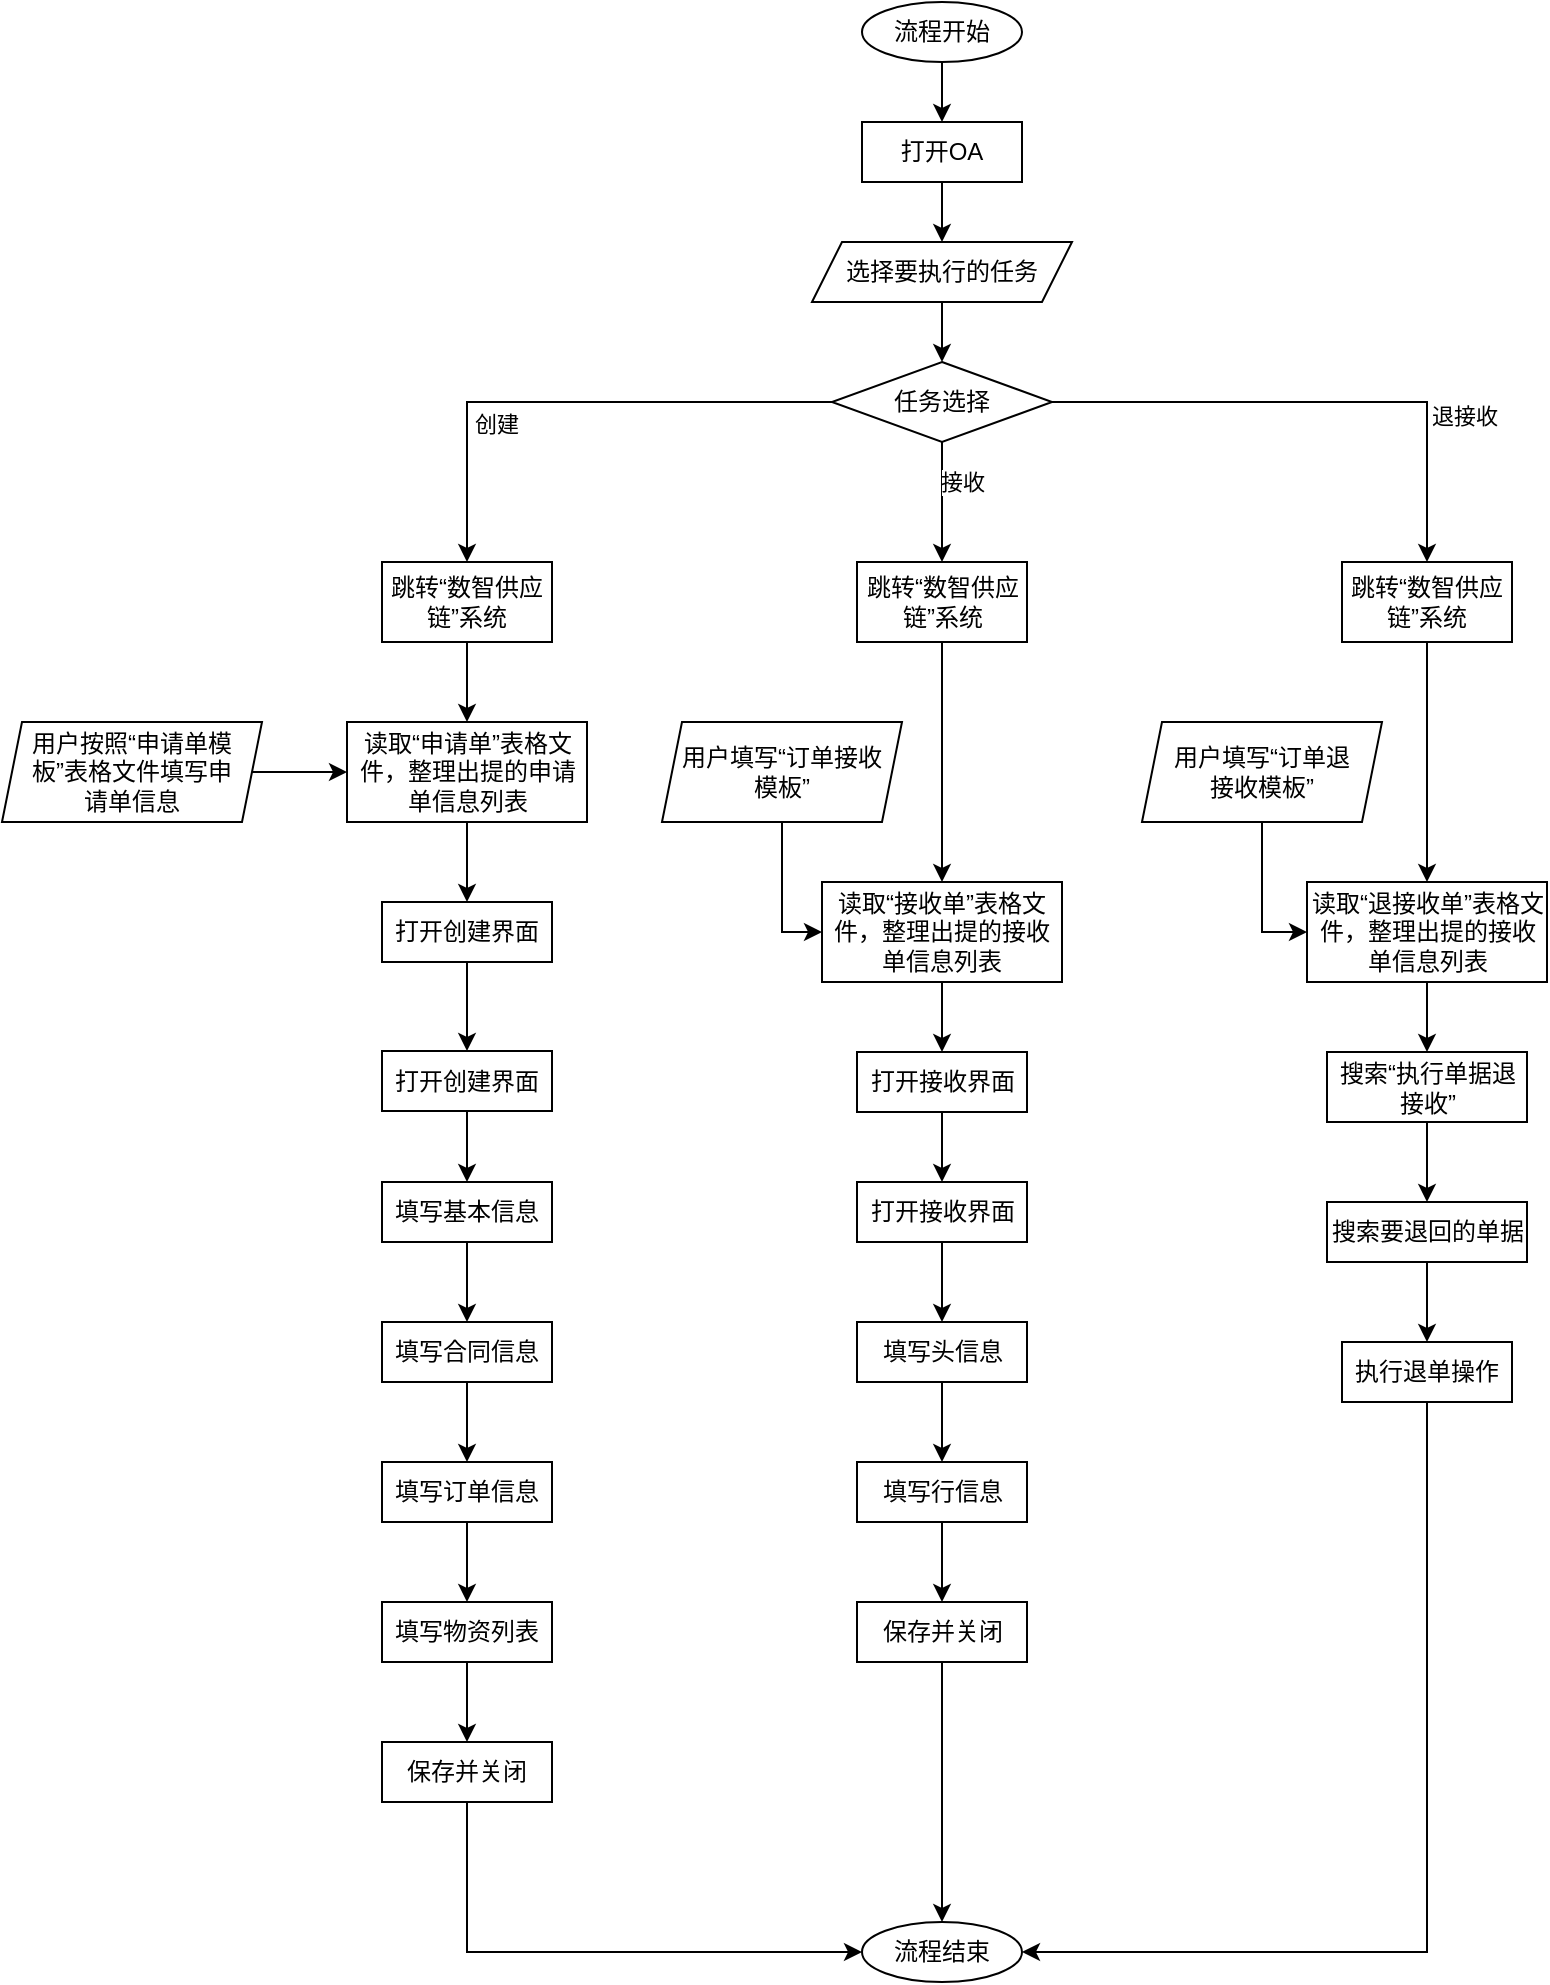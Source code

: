 <mxfile version="27.0.3">
  <diagram id="C5RBs43oDa-KdzZeNtuy" name="Page-1">
    <mxGraphModel dx="1705" dy="882" grid="1" gridSize="10" guides="1" tooltips="1" connect="1" arrows="1" fold="1" page="1" pageScale="1" pageWidth="827" pageHeight="1169" math="0" shadow="0">
      <root>
        <mxCell id="WIyWlLk6GJQsqaUBKTNV-0" />
        <mxCell id="WIyWlLk6GJQsqaUBKTNV-1" parent="WIyWlLk6GJQsqaUBKTNV-0" />
        <mxCell id="DVGuRSDHm46C6rylTjXm-2" style="edgeStyle=orthogonalEdgeStyle;rounded=0;orthogonalLoop=1;jettySize=auto;html=1;exitX=0.5;exitY=1;exitDx=0;exitDy=0;entryX=0.5;entryY=0;entryDx=0;entryDy=0;" edge="1" parent="WIyWlLk6GJQsqaUBKTNV-1" source="DVGuRSDHm46C6rylTjXm-0" target="DVGuRSDHm46C6rylTjXm-1">
          <mxGeometry relative="1" as="geometry" />
        </mxCell>
        <mxCell id="DVGuRSDHm46C6rylTjXm-0" value="流程开始" style="ellipse;whiteSpace=wrap;html=1;" vertex="1" parent="WIyWlLk6GJQsqaUBKTNV-1">
          <mxGeometry x="180" y="30" width="80" height="30" as="geometry" />
        </mxCell>
        <mxCell id="DVGuRSDHm46C6rylTjXm-8" style="edgeStyle=orthogonalEdgeStyle;rounded=0;orthogonalLoop=1;jettySize=auto;html=1;exitX=0.5;exitY=1;exitDx=0;exitDy=0;entryX=0.5;entryY=0;entryDx=0;entryDy=0;" edge="1" parent="WIyWlLk6GJQsqaUBKTNV-1" source="DVGuRSDHm46C6rylTjXm-1" target="DVGuRSDHm46C6rylTjXm-3">
          <mxGeometry relative="1" as="geometry" />
        </mxCell>
        <mxCell id="DVGuRSDHm46C6rylTjXm-1" value="打开OA" style="rounded=0;whiteSpace=wrap;html=1;" vertex="1" parent="WIyWlLk6GJQsqaUBKTNV-1">
          <mxGeometry x="180" y="90" width="80" height="30" as="geometry" />
        </mxCell>
        <mxCell id="DVGuRSDHm46C6rylTjXm-7" style="edgeStyle=orthogonalEdgeStyle;rounded=0;orthogonalLoop=1;jettySize=auto;html=1;exitX=0.5;exitY=1;exitDx=0;exitDy=0;entryX=0.5;entryY=0;entryDx=0;entryDy=0;" edge="1" parent="WIyWlLk6GJQsqaUBKTNV-1" source="DVGuRSDHm46C6rylTjXm-3" target="DVGuRSDHm46C6rylTjXm-6">
          <mxGeometry relative="1" as="geometry" />
        </mxCell>
        <mxCell id="DVGuRSDHm46C6rylTjXm-3" value="选择要执行的任务" style="shape=parallelogram;perimeter=parallelogramPerimeter;whiteSpace=wrap;html=1;fixedSize=1;size=15;" vertex="1" parent="WIyWlLk6GJQsqaUBKTNV-1">
          <mxGeometry x="155" y="150" width="130" height="30" as="geometry" />
        </mxCell>
        <mxCell id="DVGuRSDHm46C6rylTjXm-10" style="edgeStyle=orthogonalEdgeStyle;rounded=0;orthogonalLoop=1;jettySize=auto;html=1;exitX=0;exitY=0.5;exitDx=0;exitDy=0;entryX=0.5;entryY=0;entryDx=0;entryDy=0;" edge="1" parent="WIyWlLk6GJQsqaUBKTNV-1" source="DVGuRSDHm46C6rylTjXm-6" target="DVGuRSDHm46C6rylTjXm-9">
          <mxGeometry relative="1" as="geometry" />
        </mxCell>
        <mxCell id="DVGuRSDHm46C6rylTjXm-16" value="创建" style="edgeLabel;html=1;align=center;verticalAlign=middle;resizable=0;points=[];" vertex="1" connectable="0" parent="DVGuRSDHm46C6rylTjXm-10">
          <mxGeometry x="0.322" y="3" relative="1" as="geometry">
            <mxPoint x="5" y="8" as="offset" />
          </mxGeometry>
        </mxCell>
        <mxCell id="DVGuRSDHm46C6rylTjXm-12" style="edgeStyle=orthogonalEdgeStyle;rounded=0;orthogonalLoop=1;jettySize=auto;html=1;exitX=0.5;exitY=1;exitDx=0;exitDy=0;entryX=0.5;entryY=0;entryDx=0;entryDy=0;" edge="1" parent="WIyWlLk6GJQsqaUBKTNV-1" source="DVGuRSDHm46C6rylTjXm-6" target="DVGuRSDHm46C6rylTjXm-11">
          <mxGeometry relative="1" as="geometry" />
        </mxCell>
        <mxCell id="DVGuRSDHm46C6rylTjXm-17" value="接收" style="edgeLabel;html=1;align=center;verticalAlign=middle;resizable=0;points=[];" vertex="1" connectable="0" parent="DVGuRSDHm46C6rylTjXm-12">
          <mxGeometry x="-0.639" y="2" relative="1" as="geometry">
            <mxPoint x="8" y="9" as="offset" />
          </mxGeometry>
        </mxCell>
        <mxCell id="DVGuRSDHm46C6rylTjXm-15" style="edgeStyle=orthogonalEdgeStyle;rounded=0;orthogonalLoop=1;jettySize=auto;html=1;exitX=1;exitY=0.5;exitDx=0;exitDy=0;entryX=0.5;entryY=0;entryDx=0;entryDy=0;" edge="1" parent="WIyWlLk6GJQsqaUBKTNV-1" source="DVGuRSDHm46C6rylTjXm-6" target="DVGuRSDHm46C6rylTjXm-14">
          <mxGeometry relative="1" as="geometry" />
        </mxCell>
        <mxCell id="DVGuRSDHm46C6rylTjXm-18" value="退接收" style="edgeLabel;html=1;align=center;verticalAlign=middle;resizable=0;points=[];" vertex="1" connectable="0" parent="DVGuRSDHm46C6rylTjXm-15">
          <mxGeometry x="0.479" y="2" relative="1" as="geometry">
            <mxPoint x="16" y="-4" as="offset" />
          </mxGeometry>
        </mxCell>
        <mxCell id="DVGuRSDHm46C6rylTjXm-6" value="任务选择" style="rhombus;whiteSpace=wrap;html=1;" vertex="1" parent="WIyWlLk6GJQsqaUBKTNV-1">
          <mxGeometry x="165" y="210" width="110" height="40" as="geometry" />
        </mxCell>
        <mxCell id="DVGuRSDHm46C6rylTjXm-21" style="edgeStyle=orthogonalEdgeStyle;rounded=0;orthogonalLoop=1;jettySize=auto;html=1;exitX=0.5;exitY=1;exitDx=0;exitDy=0;entryX=0.5;entryY=0;entryDx=0;entryDy=0;" edge="1" parent="WIyWlLk6GJQsqaUBKTNV-1" source="DVGuRSDHm46C6rylTjXm-9" target="DVGuRSDHm46C6rylTjXm-19">
          <mxGeometry relative="1" as="geometry">
            <mxPoint x="-10" y="380" as="targetPoint" />
          </mxGeometry>
        </mxCell>
        <mxCell id="DVGuRSDHm46C6rylTjXm-9" value="跳转“数智供应链”系统" style="rounded=0;whiteSpace=wrap;html=1;" vertex="1" parent="WIyWlLk6GJQsqaUBKTNV-1">
          <mxGeometry x="-60" y="310" width="85" height="40" as="geometry" />
        </mxCell>
        <mxCell id="DVGuRSDHm46C6rylTjXm-39" style="edgeStyle=orthogonalEdgeStyle;rounded=0;orthogonalLoop=1;jettySize=auto;html=1;exitX=0.5;exitY=1;exitDx=0;exitDy=0;entryX=0.5;entryY=0;entryDx=0;entryDy=0;" edge="1" parent="WIyWlLk6GJQsqaUBKTNV-1" source="DVGuRSDHm46C6rylTjXm-11" target="DVGuRSDHm46C6rylTjXm-38">
          <mxGeometry relative="1" as="geometry" />
        </mxCell>
        <mxCell id="DVGuRSDHm46C6rylTjXm-11" value="跳转“数智供应链”系统" style="rounded=0;whiteSpace=wrap;html=1;" vertex="1" parent="WIyWlLk6GJQsqaUBKTNV-1">
          <mxGeometry x="177.5" y="310" width="85" height="40" as="geometry" />
        </mxCell>
        <mxCell id="DVGuRSDHm46C6rylTjXm-55" style="edgeStyle=orthogonalEdgeStyle;rounded=0;orthogonalLoop=1;jettySize=auto;html=1;exitX=0.5;exitY=1;exitDx=0;exitDy=0;entryX=0.5;entryY=0;entryDx=0;entryDy=0;" edge="1" parent="WIyWlLk6GJQsqaUBKTNV-1" source="DVGuRSDHm46C6rylTjXm-14" target="DVGuRSDHm46C6rylTjXm-54">
          <mxGeometry relative="1" as="geometry" />
        </mxCell>
        <mxCell id="DVGuRSDHm46C6rylTjXm-14" value="跳转“数智供应链”系统" style="rounded=0;whiteSpace=wrap;html=1;" vertex="1" parent="WIyWlLk6GJQsqaUBKTNV-1">
          <mxGeometry x="420" y="310" width="85" height="40" as="geometry" />
        </mxCell>
        <mxCell id="DVGuRSDHm46C6rylTjXm-24" style="edgeStyle=orthogonalEdgeStyle;rounded=0;orthogonalLoop=1;jettySize=auto;html=1;exitX=0.5;exitY=1;exitDx=0;exitDy=0;entryX=0.5;entryY=0;entryDx=0;entryDy=0;" edge="1" parent="WIyWlLk6GJQsqaUBKTNV-1" source="DVGuRSDHm46C6rylTjXm-19" target="DVGuRSDHm46C6rylTjXm-23">
          <mxGeometry relative="1" as="geometry">
            <mxPoint x="-17.5" y="440" as="sourcePoint" />
          </mxGeometry>
        </mxCell>
        <mxCell id="DVGuRSDHm46C6rylTjXm-19" value="读取“申请单”表格文件，整理出提的申请单信息列表" style="rounded=0;whiteSpace=wrap;html=1;" vertex="1" parent="WIyWlLk6GJQsqaUBKTNV-1">
          <mxGeometry x="-77.5" y="390" width="120" height="50" as="geometry" />
        </mxCell>
        <mxCell id="DVGuRSDHm46C6rylTjXm-22" style="edgeStyle=orthogonalEdgeStyle;rounded=0;orthogonalLoop=1;jettySize=auto;html=1;exitX=1;exitY=0.5;exitDx=0;exitDy=0;entryX=0;entryY=0.5;entryDx=0;entryDy=0;" edge="1" parent="WIyWlLk6GJQsqaUBKTNV-1" source="DVGuRSDHm46C6rylTjXm-20" target="DVGuRSDHm46C6rylTjXm-19">
          <mxGeometry relative="1" as="geometry">
            <mxPoint x="-77.5" y="415" as="targetPoint" />
          </mxGeometry>
        </mxCell>
        <mxCell id="DVGuRSDHm46C6rylTjXm-20" value="&lt;div&gt;用户按照“申请单模&lt;/div&gt;&lt;div&gt;板”表格文件填写申&lt;/div&gt;&lt;div&gt;请单信息&lt;/div&gt;" style="shape=parallelogram;perimeter=parallelogramPerimeter;whiteSpace=wrap;html=1;fixedSize=1;size=10;" vertex="1" parent="WIyWlLk6GJQsqaUBKTNV-1">
          <mxGeometry x="-250" y="390" width="130" height="50" as="geometry" />
        </mxCell>
        <mxCell id="DVGuRSDHm46C6rylTjXm-26" style="edgeStyle=orthogonalEdgeStyle;rounded=0;orthogonalLoop=1;jettySize=auto;html=1;exitX=0.5;exitY=1;exitDx=0;exitDy=0;entryX=0.5;entryY=0;entryDx=0;entryDy=0;" edge="1" parent="WIyWlLk6GJQsqaUBKTNV-1" source="DVGuRSDHm46C6rylTjXm-23" target="DVGuRSDHm46C6rylTjXm-25">
          <mxGeometry relative="1" as="geometry" />
        </mxCell>
        <mxCell id="DVGuRSDHm46C6rylTjXm-23" value="打开创建界面" style="rounded=0;whiteSpace=wrap;html=1;" vertex="1" parent="WIyWlLk6GJQsqaUBKTNV-1">
          <mxGeometry x="-60" y="480" width="85" height="30" as="geometry" />
        </mxCell>
        <mxCell id="DVGuRSDHm46C6rylTjXm-32" style="edgeStyle=orthogonalEdgeStyle;rounded=0;orthogonalLoop=1;jettySize=auto;html=1;exitX=0.5;exitY=1;exitDx=0;exitDy=0;entryX=0.5;entryY=0;entryDx=0;entryDy=0;" edge="1" parent="WIyWlLk6GJQsqaUBKTNV-1" source="DVGuRSDHm46C6rylTjXm-25" target="DVGuRSDHm46C6rylTjXm-27">
          <mxGeometry relative="1" as="geometry" />
        </mxCell>
        <mxCell id="DVGuRSDHm46C6rylTjXm-25" value="打开创建界面" style="rounded=0;whiteSpace=wrap;html=1;" vertex="1" parent="WIyWlLk6GJQsqaUBKTNV-1">
          <mxGeometry x="-60" y="554.5" width="85" height="30" as="geometry" />
        </mxCell>
        <mxCell id="DVGuRSDHm46C6rylTjXm-33" style="edgeStyle=orthogonalEdgeStyle;rounded=0;orthogonalLoop=1;jettySize=auto;html=1;exitX=0.5;exitY=1;exitDx=0;exitDy=0;entryX=0.5;entryY=0;entryDx=0;entryDy=0;" edge="1" parent="WIyWlLk6GJQsqaUBKTNV-1" source="DVGuRSDHm46C6rylTjXm-27" target="DVGuRSDHm46C6rylTjXm-28">
          <mxGeometry relative="1" as="geometry" />
        </mxCell>
        <mxCell id="DVGuRSDHm46C6rylTjXm-27" value="填写基本信息" style="rounded=0;whiteSpace=wrap;html=1;" vertex="1" parent="WIyWlLk6GJQsqaUBKTNV-1">
          <mxGeometry x="-60" y="620" width="85" height="30" as="geometry" />
        </mxCell>
        <mxCell id="DVGuRSDHm46C6rylTjXm-34" style="edgeStyle=orthogonalEdgeStyle;rounded=0;orthogonalLoop=1;jettySize=auto;html=1;exitX=0.5;exitY=1;exitDx=0;exitDy=0;entryX=0.5;entryY=0;entryDx=0;entryDy=0;" edge="1" parent="WIyWlLk6GJQsqaUBKTNV-1" source="DVGuRSDHm46C6rylTjXm-28" target="DVGuRSDHm46C6rylTjXm-29">
          <mxGeometry relative="1" as="geometry" />
        </mxCell>
        <mxCell id="DVGuRSDHm46C6rylTjXm-28" value="填写合同信息" style="rounded=0;whiteSpace=wrap;html=1;" vertex="1" parent="WIyWlLk6GJQsqaUBKTNV-1">
          <mxGeometry x="-60" y="690" width="85" height="30" as="geometry" />
        </mxCell>
        <mxCell id="DVGuRSDHm46C6rylTjXm-35" style="edgeStyle=orthogonalEdgeStyle;rounded=0;orthogonalLoop=1;jettySize=auto;html=1;exitX=0.5;exitY=1;exitDx=0;exitDy=0;entryX=0.5;entryY=0;entryDx=0;entryDy=0;" edge="1" parent="WIyWlLk6GJQsqaUBKTNV-1" source="DVGuRSDHm46C6rylTjXm-29" target="DVGuRSDHm46C6rylTjXm-30">
          <mxGeometry relative="1" as="geometry" />
        </mxCell>
        <mxCell id="DVGuRSDHm46C6rylTjXm-29" value="填写订单信息" style="rounded=0;whiteSpace=wrap;html=1;" vertex="1" parent="WIyWlLk6GJQsqaUBKTNV-1">
          <mxGeometry x="-60" y="760" width="85" height="30" as="geometry" />
        </mxCell>
        <mxCell id="DVGuRSDHm46C6rylTjXm-36" style="edgeStyle=orthogonalEdgeStyle;rounded=0;orthogonalLoop=1;jettySize=auto;html=1;exitX=0.5;exitY=1;exitDx=0;exitDy=0;entryX=0.5;entryY=0;entryDx=0;entryDy=0;" edge="1" parent="WIyWlLk6GJQsqaUBKTNV-1" source="DVGuRSDHm46C6rylTjXm-30" target="DVGuRSDHm46C6rylTjXm-31">
          <mxGeometry relative="1" as="geometry" />
        </mxCell>
        <mxCell id="DVGuRSDHm46C6rylTjXm-30" value="填写物资列表" style="rounded=0;whiteSpace=wrap;html=1;" vertex="1" parent="WIyWlLk6GJQsqaUBKTNV-1">
          <mxGeometry x="-60" y="830" width="85" height="30" as="geometry" />
        </mxCell>
        <mxCell id="DVGuRSDHm46C6rylTjXm-63" style="edgeStyle=orthogonalEdgeStyle;rounded=0;orthogonalLoop=1;jettySize=auto;html=1;exitX=0.5;exitY=1;exitDx=0;exitDy=0;entryX=0;entryY=0.5;entryDx=0;entryDy=0;" edge="1" parent="WIyWlLk6GJQsqaUBKTNV-1" source="DVGuRSDHm46C6rylTjXm-31" target="DVGuRSDHm46C6rylTjXm-62">
          <mxGeometry relative="1" as="geometry">
            <mxPoint x="200" y="980" as="targetPoint" />
          </mxGeometry>
        </mxCell>
        <mxCell id="DVGuRSDHm46C6rylTjXm-31" value="保存并关闭" style="rounded=0;whiteSpace=wrap;html=1;" vertex="1" parent="WIyWlLk6GJQsqaUBKTNV-1">
          <mxGeometry x="-60" y="900" width="85" height="30" as="geometry" />
        </mxCell>
        <mxCell id="DVGuRSDHm46C6rylTjXm-40" style="edgeStyle=orthogonalEdgeStyle;rounded=0;orthogonalLoop=1;jettySize=auto;html=1;exitX=0.5;exitY=1;exitDx=0;exitDy=0;entryX=0;entryY=0.5;entryDx=0;entryDy=0;" edge="1" parent="WIyWlLk6GJQsqaUBKTNV-1" source="DVGuRSDHm46C6rylTjXm-37" target="DVGuRSDHm46C6rylTjXm-38">
          <mxGeometry relative="1" as="geometry" />
        </mxCell>
        <mxCell id="DVGuRSDHm46C6rylTjXm-37" value="&lt;div&gt;用户填写“订单接收&lt;/div&gt;&lt;div&gt;模板”&lt;/div&gt;" style="shape=parallelogram;perimeter=parallelogramPerimeter;whiteSpace=wrap;html=1;fixedSize=1;size=10;" vertex="1" parent="WIyWlLk6GJQsqaUBKTNV-1">
          <mxGeometry x="80" y="390" width="120" height="50" as="geometry" />
        </mxCell>
        <mxCell id="DVGuRSDHm46C6rylTjXm-42" style="edgeStyle=orthogonalEdgeStyle;rounded=0;orthogonalLoop=1;jettySize=auto;html=1;exitX=0.5;exitY=1;exitDx=0;exitDy=0;entryX=0.5;entryY=0;entryDx=0;entryDy=0;" edge="1" parent="WIyWlLk6GJQsqaUBKTNV-1" source="DVGuRSDHm46C6rylTjXm-38" target="DVGuRSDHm46C6rylTjXm-41">
          <mxGeometry relative="1" as="geometry" />
        </mxCell>
        <mxCell id="DVGuRSDHm46C6rylTjXm-38" value="读取“接收单”表格文件，整理出提的接收单信息列表" style="rounded=0;whiteSpace=wrap;html=1;" vertex="1" parent="WIyWlLk6GJQsqaUBKTNV-1">
          <mxGeometry x="160" y="470" width="120" height="50" as="geometry" />
        </mxCell>
        <mxCell id="DVGuRSDHm46C6rylTjXm-44" style="edgeStyle=orthogonalEdgeStyle;rounded=0;orthogonalLoop=1;jettySize=auto;html=1;exitX=0.5;exitY=1;exitDx=0;exitDy=0;entryX=0.5;entryY=0;entryDx=0;entryDy=0;" edge="1" parent="WIyWlLk6GJQsqaUBKTNV-1" source="DVGuRSDHm46C6rylTjXm-41" target="DVGuRSDHm46C6rylTjXm-43">
          <mxGeometry relative="1" as="geometry" />
        </mxCell>
        <mxCell id="DVGuRSDHm46C6rylTjXm-41" value="打开接收界面" style="rounded=0;whiteSpace=wrap;html=1;" vertex="1" parent="WIyWlLk6GJQsqaUBKTNV-1">
          <mxGeometry x="177.5" y="555" width="85" height="30" as="geometry" />
        </mxCell>
        <mxCell id="DVGuRSDHm46C6rylTjXm-47" style="edgeStyle=orthogonalEdgeStyle;rounded=0;orthogonalLoop=1;jettySize=auto;html=1;exitX=0.5;exitY=1;exitDx=0;exitDy=0;entryX=0.5;entryY=0;entryDx=0;entryDy=0;" edge="1" parent="WIyWlLk6GJQsqaUBKTNV-1" source="DVGuRSDHm46C6rylTjXm-43" target="DVGuRSDHm46C6rylTjXm-45">
          <mxGeometry relative="1" as="geometry" />
        </mxCell>
        <mxCell id="DVGuRSDHm46C6rylTjXm-43" value="打开接收界面" style="rounded=0;whiteSpace=wrap;html=1;" vertex="1" parent="WIyWlLk6GJQsqaUBKTNV-1">
          <mxGeometry x="177.5" y="620" width="85" height="30" as="geometry" />
        </mxCell>
        <mxCell id="DVGuRSDHm46C6rylTjXm-49" style="edgeStyle=orthogonalEdgeStyle;rounded=0;orthogonalLoop=1;jettySize=auto;html=1;exitX=0.5;exitY=1;exitDx=0;exitDy=0;entryX=0.5;entryY=0;entryDx=0;entryDy=0;" edge="1" parent="WIyWlLk6GJQsqaUBKTNV-1" source="DVGuRSDHm46C6rylTjXm-45" target="DVGuRSDHm46C6rylTjXm-48">
          <mxGeometry relative="1" as="geometry" />
        </mxCell>
        <mxCell id="DVGuRSDHm46C6rylTjXm-45" value="填写头信息" style="rounded=0;whiteSpace=wrap;html=1;" vertex="1" parent="WIyWlLk6GJQsqaUBKTNV-1">
          <mxGeometry x="177.5" y="690" width="85" height="30" as="geometry" />
        </mxCell>
        <mxCell id="DVGuRSDHm46C6rylTjXm-51" style="edgeStyle=orthogonalEdgeStyle;rounded=0;orthogonalLoop=1;jettySize=auto;html=1;exitX=0.5;exitY=1;exitDx=0;exitDy=0;entryX=0.5;entryY=0;entryDx=0;entryDy=0;" edge="1" parent="WIyWlLk6GJQsqaUBKTNV-1" source="DVGuRSDHm46C6rylTjXm-48" target="DVGuRSDHm46C6rylTjXm-50">
          <mxGeometry relative="1" as="geometry" />
        </mxCell>
        <mxCell id="DVGuRSDHm46C6rylTjXm-48" value="填写行信息" style="rounded=0;whiteSpace=wrap;html=1;" vertex="1" parent="WIyWlLk6GJQsqaUBKTNV-1">
          <mxGeometry x="177.5" y="760" width="85" height="30" as="geometry" />
        </mxCell>
        <mxCell id="DVGuRSDHm46C6rylTjXm-64" style="edgeStyle=orthogonalEdgeStyle;rounded=0;orthogonalLoop=1;jettySize=auto;html=1;exitX=0.5;exitY=1;exitDx=0;exitDy=0;entryX=0.5;entryY=0;entryDx=0;entryDy=0;" edge="1" parent="WIyWlLk6GJQsqaUBKTNV-1" source="DVGuRSDHm46C6rylTjXm-50" target="DVGuRSDHm46C6rylTjXm-62">
          <mxGeometry relative="1" as="geometry">
            <mxPoint x="219.706" y="990" as="targetPoint" />
          </mxGeometry>
        </mxCell>
        <mxCell id="DVGuRSDHm46C6rylTjXm-50" value="保存并关闭" style="rounded=0;whiteSpace=wrap;html=1;" vertex="1" parent="WIyWlLk6GJQsqaUBKTNV-1">
          <mxGeometry x="177.5" y="830" width="85" height="30" as="geometry" />
        </mxCell>
        <mxCell id="DVGuRSDHm46C6rylTjXm-52" style="edgeStyle=orthogonalEdgeStyle;rounded=0;orthogonalLoop=1;jettySize=auto;html=1;exitX=0.5;exitY=1;exitDx=0;exitDy=0;entryX=0;entryY=0.5;entryDx=0;entryDy=0;" edge="1" parent="WIyWlLk6GJQsqaUBKTNV-1" source="DVGuRSDHm46C6rylTjXm-53" target="DVGuRSDHm46C6rylTjXm-54">
          <mxGeometry relative="1" as="geometry" />
        </mxCell>
        <mxCell id="DVGuRSDHm46C6rylTjXm-53" value="&lt;div&gt;用户填写“订单退&lt;/div&gt;&lt;div&gt;接收模板”&lt;/div&gt;" style="shape=parallelogram;perimeter=parallelogramPerimeter;whiteSpace=wrap;html=1;fixedSize=1;size=10;" vertex="1" parent="WIyWlLk6GJQsqaUBKTNV-1">
          <mxGeometry x="320" y="390" width="120" height="50" as="geometry" />
        </mxCell>
        <mxCell id="DVGuRSDHm46C6rylTjXm-58" style="edgeStyle=orthogonalEdgeStyle;rounded=0;orthogonalLoop=1;jettySize=auto;html=1;exitX=0.5;exitY=1;exitDx=0;exitDy=0;entryX=0.5;entryY=0;entryDx=0;entryDy=0;" edge="1" parent="WIyWlLk6GJQsqaUBKTNV-1" source="DVGuRSDHm46C6rylTjXm-54" target="DVGuRSDHm46C6rylTjXm-56">
          <mxGeometry relative="1" as="geometry" />
        </mxCell>
        <mxCell id="DVGuRSDHm46C6rylTjXm-54" value="读取“退接收单”表格文件，整理出提的接收单信息列表" style="rounded=0;whiteSpace=wrap;html=1;" vertex="1" parent="WIyWlLk6GJQsqaUBKTNV-1">
          <mxGeometry x="402.5" y="470" width="120" height="50" as="geometry" />
        </mxCell>
        <mxCell id="DVGuRSDHm46C6rylTjXm-59" style="edgeStyle=orthogonalEdgeStyle;rounded=0;orthogonalLoop=1;jettySize=auto;html=1;exitX=0.5;exitY=1;exitDx=0;exitDy=0;" edge="1" parent="WIyWlLk6GJQsqaUBKTNV-1" source="DVGuRSDHm46C6rylTjXm-56" target="DVGuRSDHm46C6rylTjXm-57">
          <mxGeometry relative="1" as="geometry" />
        </mxCell>
        <mxCell id="DVGuRSDHm46C6rylTjXm-56" value="搜索“执行单据退接收”" style="rounded=0;whiteSpace=wrap;html=1;" vertex="1" parent="WIyWlLk6GJQsqaUBKTNV-1">
          <mxGeometry x="412.5" y="555" width="100" height="35" as="geometry" />
        </mxCell>
        <mxCell id="DVGuRSDHm46C6rylTjXm-61" style="edgeStyle=orthogonalEdgeStyle;rounded=0;orthogonalLoop=1;jettySize=auto;html=1;exitX=0.5;exitY=1;exitDx=0;exitDy=0;entryX=0.5;entryY=0;entryDx=0;entryDy=0;" edge="1" parent="WIyWlLk6GJQsqaUBKTNV-1" source="DVGuRSDHm46C6rylTjXm-57" target="DVGuRSDHm46C6rylTjXm-60">
          <mxGeometry relative="1" as="geometry" />
        </mxCell>
        <mxCell id="DVGuRSDHm46C6rylTjXm-57" value="搜索要退回的单据" style="rounded=0;whiteSpace=wrap;html=1;" vertex="1" parent="WIyWlLk6GJQsqaUBKTNV-1">
          <mxGeometry x="412.5" y="630" width="100" height="30" as="geometry" />
        </mxCell>
        <mxCell id="DVGuRSDHm46C6rylTjXm-65" style="edgeStyle=orthogonalEdgeStyle;rounded=0;orthogonalLoop=1;jettySize=auto;html=1;exitX=0.5;exitY=1;exitDx=0;exitDy=0;entryX=1;entryY=0.5;entryDx=0;entryDy=0;" edge="1" parent="WIyWlLk6GJQsqaUBKTNV-1" source="DVGuRSDHm46C6rylTjXm-60" target="DVGuRSDHm46C6rylTjXm-62">
          <mxGeometry relative="1" as="geometry">
            <mxPoint x="260" y="970" as="targetPoint" />
          </mxGeometry>
        </mxCell>
        <mxCell id="DVGuRSDHm46C6rylTjXm-60" value="执行退单操作" style="rounded=0;whiteSpace=wrap;html=1;" vertex="1" parent="WIyWlLk6GJQsqaUBKTNV-1">
          <mxGeometry x="420" y="700" width="85" height="30" as="geometry" />
        </mxCell>
        <mxCell id="DVGuRSDHm46C6rylTjXm-62" value="&lt;div&gt;流程结束&lt;/div&gt;" style="ellipse;whiteSpace=wrap;html=1;" vertex="1" parent="WIyWlLk6GJQsqaUBKTNV-1">
          <mxGeometry x="180" y="990" width="80" height="30" as="geometry" />
        </mxCell>
      </root>
    </mxGraphModel>
  </diagram>
</mxfile>
